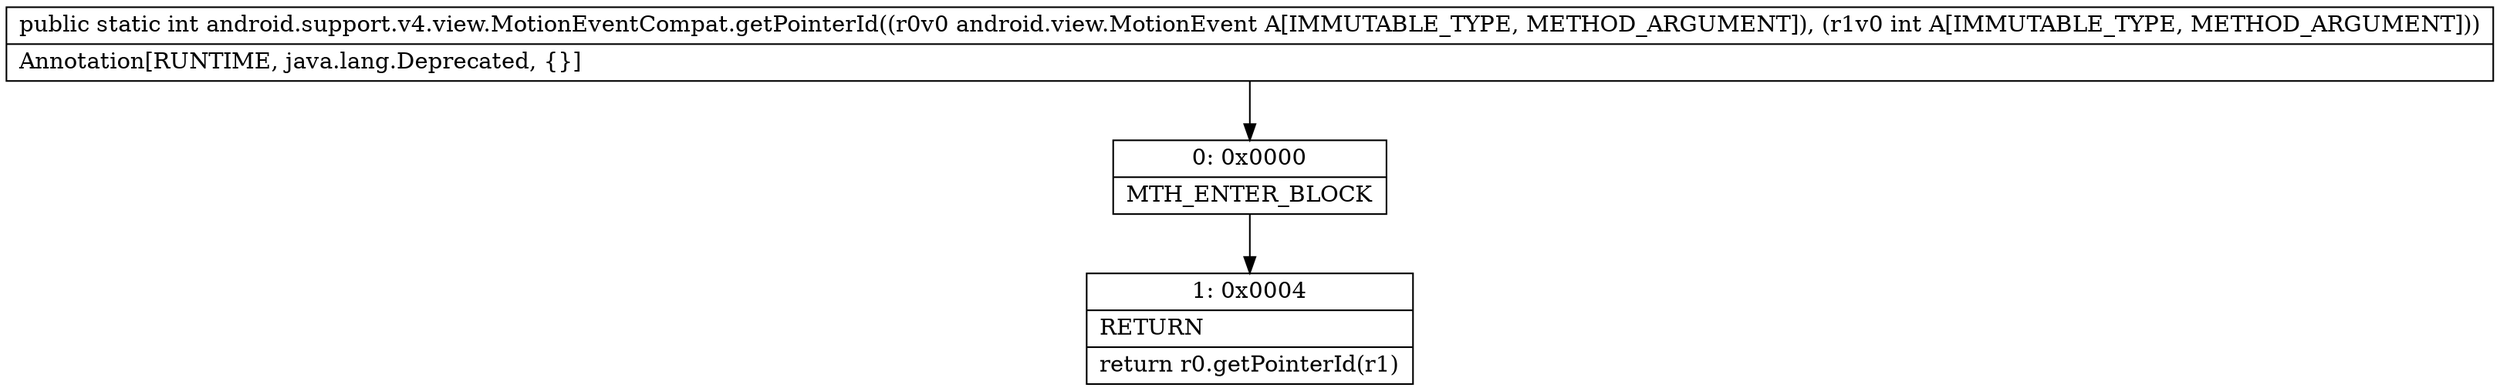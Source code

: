 digraph "CFG forandroid.support.v4.view.MotionEventCompat.getPointerId(Landroid\/view\/MotionEvent;I)I" {
Node_0 [shape=record,label="{0\:\ 0x0000|MTH_ENTER_BLOCK\l}"];
Node_1 [shape=record,label="{1\:\ 0x0004|RETURN\l|return r0.getPointerId(r1)\l}"];
MethodNode[shape=record,label="{public static int android.support.v4.view.MotionEventCompat.getPointerId((r0v0 android.view.MotionEvent A[IMMUTABLE_TYPE, METHOD_ARGUMENT]), (r1v0 int A[IMMUTABLE_TYPE, METHOD_ARGUMENT]))  | Annotation[RUNTIME, java.lang.Deprecated, \{\}]\l}"];
MethodNode -> Node_0;
Node_0 -> Node_1;
}

